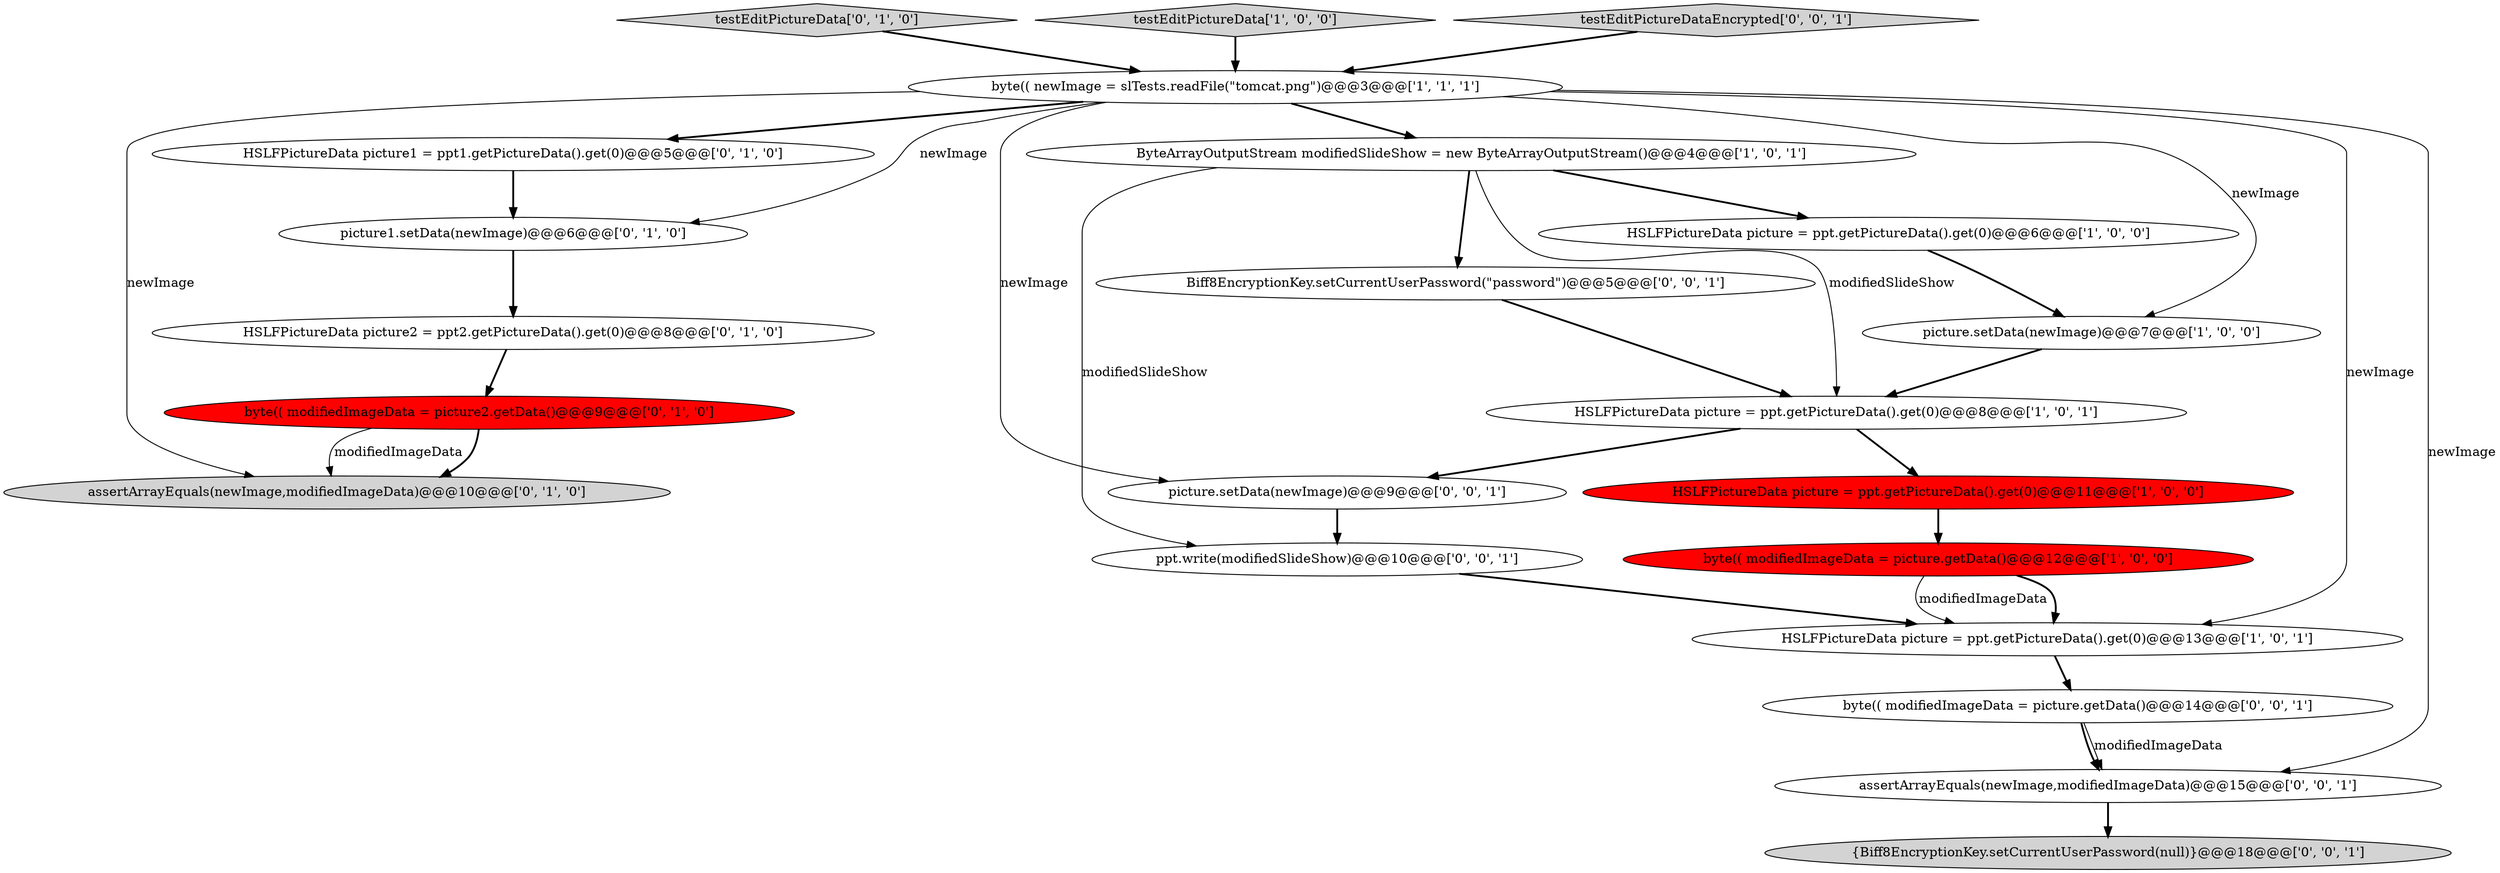digraph {
13 [style = filled, label = "HSLFPictureData picture2 = ppt2.getPictureData().get(0)@@@8@@@['0', '1', '0']", fillcolor = white, shape = ellipse image = "AAA0AAABBB2BBB"];
16 [style = filled, label = "ppt.write(modifiedSlideShow)@@@10@@@['0', '0', '1']", fillcolor = white, shape = ellipse image = "AAA0AAABBB3BBB"];
17 [style = filled, label = "byte(( modifiedImageData = picture.getData()@@@14@@@['0', '0', '1']", fillcolor = white, shape = ellipse image = "AAA0AAABBB3BBB"];
0 [style = filled, label = "ByteArrayOutputStream modifiedSlideShow = new ByteArrayOutputStream()@@@4@@@['1', '0', '1']", fillcolor = white, shape = ellipse image = "AAA0AAABBB1BBB"];
1 [style = filled, label = "byte(( newImage = slTests.readFile(\"tomcat.png\")@@@3@@@['1', '1', '1']", fillcolor = white, shape = ellipse image = "AAA0AAABBB1BBB"];
12 [style = filled, label = "testEditPictureData['0', '1', '0']", fillcolor = lightgray, shape = diamond image = "AAA0AAABBB2BBB"];
10 [style = filled, label = "HSLFPictureData picture1 = ppt1.getPictureData().get(0)@@@5@@@['0', '1', '0']", fillcolor = white, shape = ellipse image = "AAA0AAABBB2BBB"];
9 [style = filled, label = "assertArrayEquals(newImage,modifiedImageData)@@@10@@@['0', '1', '0']", fillcolor = lightgray, shape = ellipse image = "AAA0AAABBB2BBB"];
18 [style = filled, label = "{Biff8EncryptionKey.setCurrentUserPassword(null)}@@@18@@@['0', '0', '1']", fillcolor = lightgray, shape = ellipse image = "AAA0AAABBB3BBB"];
20 [style = filled, label = "assertArrayEquals(newImage,modifiedImageData)@@@15@@@['0', '0', '1']", fillcolor = white, shape = ellipse image = "AAA0AAABBB3BBB"];
3 [style = filled, label = "testEditPictureData['1', '0', '0']", fillcolor = lightgray, shape = diamond image = "AAA0AAABBB1BBB"];
19 [style = filled, label = "picture.setData(newImage)@@@9@@@['0', '0', '1']", fillcolor = white, shape = ellipse image = "AAA0AAABBB3BBB"];
11 [style = filled, label = "byte(( modifiedImageData = picture2.getData()@@@9@@@['0', '1', '0']", fillcolor = red, shape = ellipse image = "AAA1AAABBB2BBB"];
21 [style = filled, label = "testEditPictureDataEncrypted['0', '0', '1']", fillcolor = lightgray, shape = diamond image = "AAA0AAABBB3BBB"];
7 [style = filled, label = "HSLFPictureData picture = ppt.getPictureData().get(0)@@@6@@@['1', '0', '0']", fillcolor = white, shape = ellipse image = "AAA0AAABBB1BBB"];
4 [style = filled, label = "HSLFPictureData picture = ppt.getPictureData().get(0)@@@8@@@['1', '0', '1']", fillcolor = white, shape = ellipse image = "AAA0AAABBB1BBB"];
8 [style = filled, label = "byte(( modifiedImageData = picture.getData()@@@12@@@['1', '0', '0']", fillcolor = red, shape = ellipse image = "AAA1AAABBB1BBB"];
2 [style = filled, label = "HSLFPictureData picture = ppt.getPictureData().get(0)@@@11@@@['1', '0', '0']", fillcolor = red, shape = ellipse image = "AAA1AAABBB1BBB"];
5 [style = filled, label = "HSLFPictureData picture = ppt.getPictureData().get(0)@@@13@@@['1', '0', '1']", fillcolor = white, shape = ellipse image = "AAA0AAABBB1BBB"];
14 [style = filled, label = "picture1.setData(newImage)@@@6@@@['0', '1', '0']", fillcolor = white, shape = ellipse image = "AAA0AAABBB2BBB"];
15 [style = filled, label = "Biff8EncryptionKey.setCurrentUserPassword(\"password\")@@@5@@@['0', '0', '1']", fillcolor = white, shape = ellipse image = "AAA0AAABBB3BBB"];
6 [style = filled, label = "picture.setData(newImage)@@@7@@@['1', '0', '0']", fillcolor = white, shape = ellipse image = "AAA0AAABBB1BBB"];
1->14 [style = solid, label="newImage"];
0->16 [style = solid, label="modifiedSlideShow"];
1->9 [style = solid, label="newImage"];
3->1 [style = bold, label=""];
10->14 [style = bold, label=""];
4->19 [style = bold, label=""];
4->2 [style = bold, label=""];
1->0 [style = bold, label=""];
11->9 [style = bold, label=""];
12->1 [style = bold, label=""];
5->17 [style = bold, label=""];
13->11 [style = bold, label=""];
1->6 [style = solid, label="newImage"];
0->15 [style = bold, label=""];
11->9 [style = solid, label="modifiedImageData"];
19->16 [style = bold, label=""];
0->7 [style = bold, label=""];
20->18 [style = bold, label=""];
6->4 [style = bold, label=""];
17->20 [style = solid, label="modifiedImageData"];
8->5 [style = bold, label=""];
1->19 [style = solid, label="newImage"];
21->1 [style = bold, label=""];
7->6 [style = bold, label=""];
15->4 [style = bold, label=""];
16->5 [style = bold, label=""];
0->4 [style = solid, label="modifiedSlideShow"];
1->5 [style = solid, label="newImage"];
1->20 [style = solid, label="newImage"];
14->13 [style = bold, label=""];
1->10 [style = bold, label=""];
8->5 [style = solid, label="modifiedImageData"];
2->8 [style = bold, label=""];
17->20 [style = bold, label=""];
}
